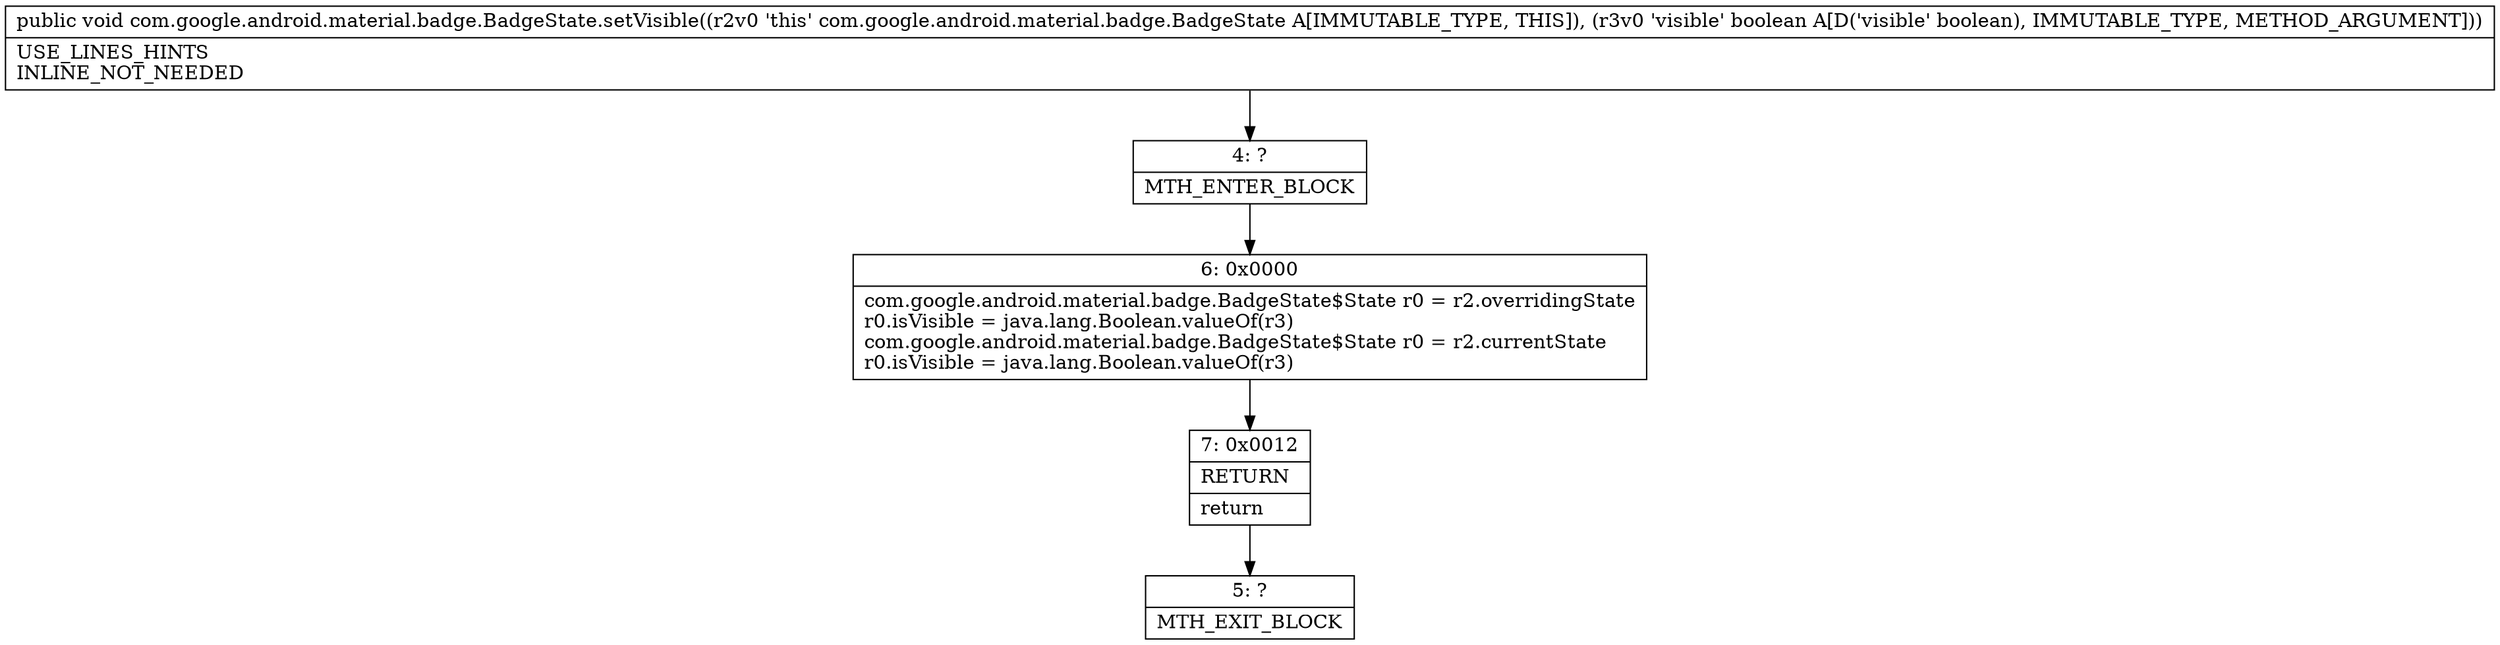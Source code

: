 digraph "CFG forcom.google.android.material.badge.BadgeState.setVisible(Z)V" {
Node_4 [shape=record,label="{4\:\ ?|MTH_ENTER_BLOCK\l}"];
Node_6 [shape=record,label="{6\:\ 0x0000|com.google.android.material.badge.BadgeState$State r0 = r2.overridingState\lr0.isVisible = java.lang.Boolean.valueOf(r3)\lcom.google.android.material.badge.BadgeState$State r0 = r2.currentState\lr0.isVisible = java.lang.Boolean.valueOf(r3)\l}"];
Node_7 [shape=record,label="{7\:\ 0x0012|RETURN\l|return\l}"];
Node_5 [shape=record,label="{5\:\ ?|MTH_EXIT_BLOCK\l}"];
MethodNode[shape=record,label="{public void com.google.android.material.badge.BadgeState.setVisible((r2v0 'this' com.google.android.material.badge.BadgeState A[IMMUTABLE_TYPE, THIS]), (r3v0 'visible' boolean A[D('visible' boolean), IMMUTABLE_TYPE, METHOD_ARGUMENT]))  | USE_LINES_HINTS\lINLINE_NOT_NEEDED\l}"];
MethodNode -> Node_4;Node_4 -> Node_6;
Node_6 -> Node_7;
Node_7 -> Node_5;
}


